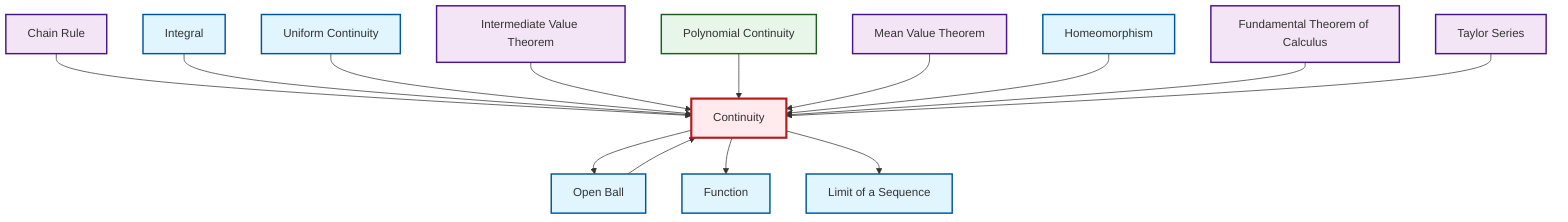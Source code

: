 graph TD
    classDef definition fill:#e1f5fe,stroke:#01579b,stroke-width:2px
    classDef theorem fill:#f3e5f5,stroke:#4a148c,stroke-width:2px
    classDef axiom fill:#fff3e0,stroke:#e65100,stroke-width:2px
    classDef example fill:#e8f5e9,stroke:#1b5e20,stroke-width:2px
    classDef current fill:#ffebee,stroke:#b71c1c,stroke-width:3px
    thm-mean-value["Mean Value Theorem"]:::theorem
    def-homeomorphism["Homeomorphism"]:::definition
    thm-taylor-series["Taylor Series"]:::theorem
    ex-polynomial-continuity["Polynomial Continuity"]:::example
    thm-chain-rule["Chain Rule"]:::theorem
    def-function["Function"]:::definition
    thm-intermediate-value["Intermediate Value Theorem"]:::theorem
    def-limit["Limit of a Sequence"]:::definition
    def-uniform-continuity["Uniform Continuity"]:::definition
    thm-fundamental-calculus["Fundamental Theorem of Calculus"]:::theorem
    def-integral["Integral"]:::definition
    def-continuity["Continuity"]:::definition
    def-open-ball["Open Ball"]:::definition
    thm-chain-rule --> def-continuity
    def-open-ball --> def-continuity
    def-integral --> def-continuity
    def-uniform-continuity --> def-continuity
    def-continuity --> def-open-ball
    thm-intermediate-value --> def-continuity
    ex-polynomial-continuity --> def-continuity
    def-continuity --> def-function
    thm-mean-value --> def-continuity
    def-homeomorphism --> def-continuity
    thm-fundamental-calculus --> def-continuity
    thm-taylor-series --> def-continuity
    def-continuity --> def-limit
    class def-continuity current